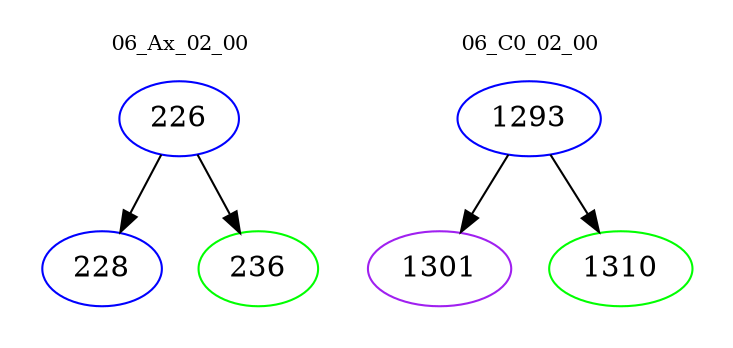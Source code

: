 digraph{
subgraph cluster_0 {
color = white
label = "06_Ax_02_00";
fontsize=10;
T0_226 [label="226", color="blue"]
T0_226 -> T0_228 [color="black"]
T0_228 [label="228", color="blue"]
T0_226 -> T0_236 [color="black"]
T0_236 [label="236", color="green"]
}
subgraph cluster_1 {
color = white
label = "06_C0_02_00";
fontsize=10;
T1_1293 [label="1293", color="blue"]
T1_1293 -> T1_1301 [color="black"]
T1_1301 [label="1301", color="purple"]
T1_1293 -> T1_1310 [color="black"]
T1_1310 [label="1310", color="green"]
}
}
